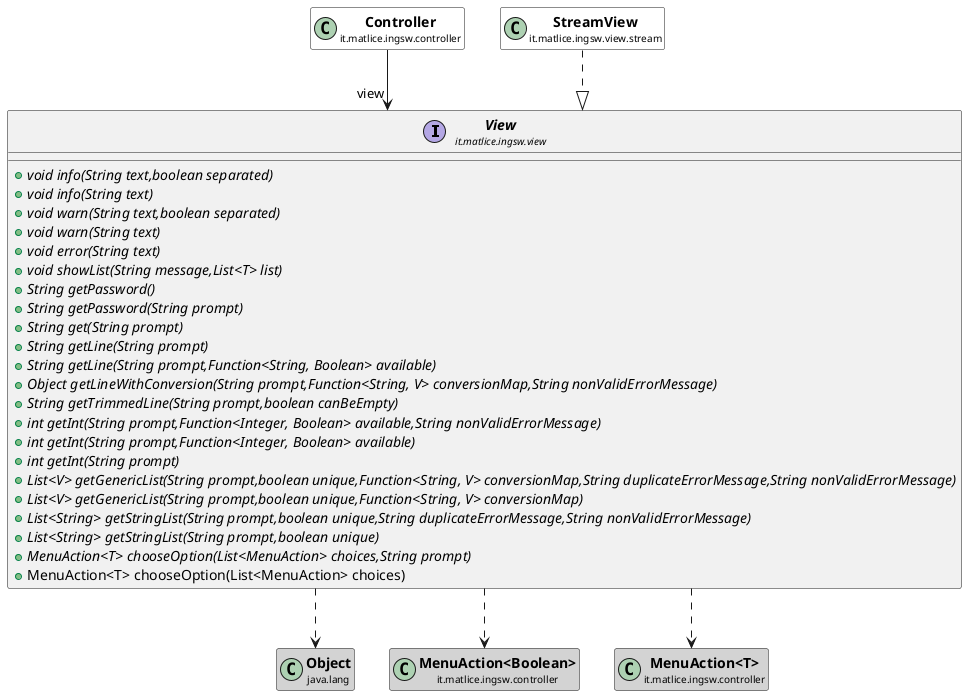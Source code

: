 @startuml

skinparam svgLinkTarget _parent
skinparam linetype ortho
set namespaceSeparator none
interface "<b><size:14>View</b>\n<size:10>it.matlice.ingsw.view" as it.matlice.ingsw.view.View  [[../../../../it/matlice/ingsw/view/View.html{it.matlice.ingsw.view.View}]] {
{abstract} +void info(String text,boolean separated)
{abstract} +void info(String text)
{abstract} +void warn(String text,boolean separated)
{abstract} +void warn(String text)
{abstract} +void error(String text)
{abstract} +void showList(String message,List<T> list)
{abstract} +String getPassword()
{abstract} +String getPassword(String prompt)
{abstract} +String get(String prompt)
{abstract} +String getLine(String prompt)
{abstract} +String getLine(String prompt,Function<String, Boolean> available)
{abstract} +Object getLineWithConversion(String prompt,Function<String, V> conversionMap,String nonValidErrorMessage)
{abstract} +String getTrimmedLine(String prompt,boolean canBeEmpty)
{abstract} +int getInt(String prompt,Function<Integer, Boolean> available,String nonValidErrorMessage)
{abstract} +int getInt(String prompt,Function<Integer, Boolean> available)
{abstract} +int getInt(String prompt)
{abstract} +List<V> getGenericList(String prompt,boolean unique,Function<String, V> conversionMap,String duplicateErrorMessage,String nonValidErrorMessage)
{abstract} +List<V> getGenericList(String prompt,boolean unique,Function<String, V> conversionMap)
{abstract} +List<String> getStringList(String prompt,boolean unique,String duplicateErrorMessage,String nonValidErrorMessage)
{abstract} +List<String> getStringList(String prompt,boolean unique)
{abstract} +MenuAction<T> chooseOption(List<MenuAction> choices,String prompt)
+MenuAction<T> chooseOption(List<MenuAction> choices)
}


class "<b><size:14>Controller</b>\n<size:10>it.matlice.ingsw.controller" as it.matlice.ingsw.controller.Controller  [[../../../../it/matlice/ingsw/controller/Controller.html{it.matlice.ingsw.controller.Controller}]] #white {
}

hide it.matlice.ingsw.controller.Controller fields
hide it.matlice.ingsw.controller.Controller methods

it.matlice.ingsw.controller.Controller -->  "view" it.matlice.ingsw.view.View


class "<b><size:14>Object</b>\n<size:10>java.lang" as java.lang.Object  #lightgrey {
}

hide java.lang.Object fields
hide java.lang.Object methods

it.matlice.ingsw.view.View ..> java.lang.Object







class "<b><size:14>MenuAction<Boolean></b>\n<size:10>it.matlice.ingsw.controller" as it.matlice.ingsw.controller.MenuActionBoolean  [[../../../../it/matlice/ingsw/controller/MenuAction.html{it.matlice.ingsw.controller.MenuAction}]] #lightgrey {
}

hide it.matlice.ingsw.controller.MenuActionBoolean fields
hide it.matlice.ingsw.controller.MenuActionBoolean methods

it.matlice.ingsw.view.View ..> it.matlice.ingsw.controller.MenuActionBoolean

class "<b><size:14>MenuAction<T></b>\n<size:10>it.matlice.ingsw.controller" as it.matlice.ingsw.controller.MenuActionObject  [[../../../../it/matlice/ingsw/controller/MenuAction.html{it.matlice.ingsw.controller.MenuAction}]] #lightgrey {
}

hide it.matlice.ingsw.controller.MenuActionObject fields
hide it.matlice.ingsw.controller.MenuActionObject methods

it.matlice.ingsw.view.View ..> it.matlice.ingsw.controller.MenuActionObject

class "<b><size:14>StreamView</b>\n<size:10>it.matlice.ingsw.view.stream" as it.matlice.ingsw.view.stream.StreamView  [[../../../../it/matlice/ingsw/view/stream/StreamView.html{it.matlice.ingsw.view.stream.StreamView}]] #white {
}

hide it.matlice.ingsw.view.stream.StreamView fields
hide it.matlice.ingsw.view.stream.StreamView methods

it.matlice.ingsw.view.stream.StreamView ..|> it.matlice.ingsw.view.View


@enduml
